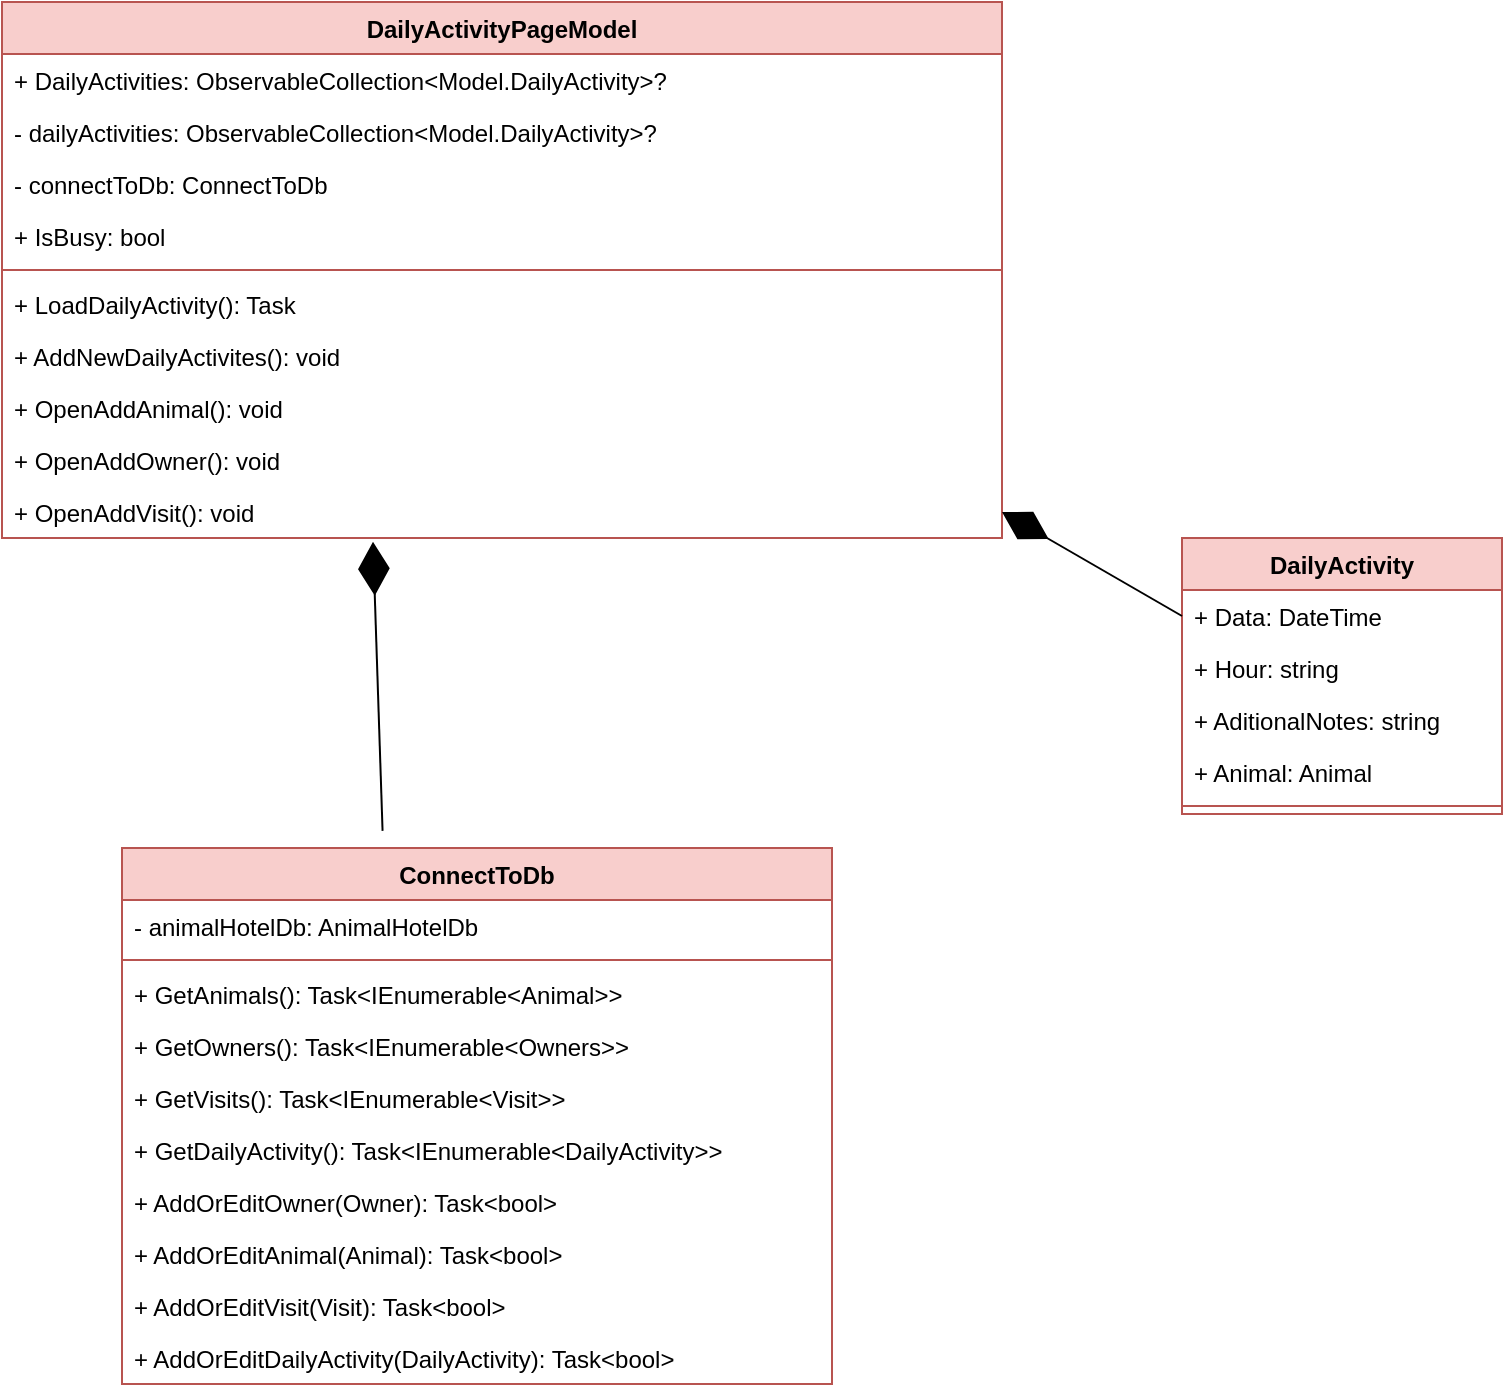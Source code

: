 <mxfile version="24.2.5" type="device">
  <diagram name="Strona-1" id="jf5ZtdbHDAcYf2ofGvuq">
    <mxGraphModel dx="222" dy="1856" grid="1" gridSize="10" guides="1" tooltips="1" connect="1" arrows="1" fold="1" page="1" pageScale="1" pageWidth="827" pageHeight="1169" math="0" shadow="0">
      <root>
        <mxCell id="0" />
        <mxCell id="1" parent="0" />
        <mxCell id="pahmP2nZ2FkC_jEAV4o5-1" value="DailyActivityPageModel" style="swimlane;fontStyle=1;align=center;verticalAlign=top;childLayout=stackLayout;horizontal=1;startSize=26;horizontalStack=0;resizeParent=1;resizeParentMax=0;resizeLast=0;collapsible=1;marginBottom=0;whiteSpace=wrap;html=1;fillColor=#f8cecc;strokeColor=#b85450;" vertex="1" parent="1">
          <mxGeometry x="880" y="162" width="500" height="268" as="geometry" />
        </mxCell>
        <mxCell id="pahmP2nZ2FkC_jEAV4o5-5" value="+ DailyActivities: ObservableCollection&amp;lt;Model.DailyActivity&amp;gt;?" style="text;strokeColor=none;fillColor=none;align=left;verticalAlign=top;spacingLeft=4;spacingRight=4;overflow=hidden;rotatable=0;points=[[0,0.5],[1,0.5]];portConstraint=eastwest;whiteSpace=wrap;html=1;" vertex="1" parent="pahmP2nZ2FkC_jEAV4o5-1">
          <mxGeometry y="26" width="500" height="26" as="geometry" />
        </mxCell>
        <mxCell id="pahmP2nZ2FkC_jEAV4o5-2" value="- dailyActivities: ObservableCollection&amp;lt;Model.DailyActivity&amp;gt;?" style="text;strokeColor=none;fillColor=none;align=left;verticalAlign=top;spacingLeft=4;spacingRight=4;overflow=hidden;rotatable=0;points=[[0,0.5],[1,0.5]];portConstraint=eastwest;whiteSpace=wrap;html=1;" vertex="1" parent="pahmP2nZ2FkC_jEAV4o5-1">
          <mxGeometry y="52" width="500" height="26" as="geometry" />
        </mxCell>
        <mxCell id="pahmP2nZ2FkC_jEAV4o5-7" value="- connectToDb:&amp;nbsp;ConnectToDb&amp;nbsp;" style="text;strokeColor=none;fillColor=none;align=left;verticalAlign=top;spacingLeft=4;spacingRight=4;overflow=hidden;rotatable=0;points=[[0,0.5],[1,0.5]];portConstraint=eastwest;whiteSpace=wrap;html=1;" vertex="1" parent="pahmP2nZ2FkC_jEAV4o5-1">
          <mxGeometry y="78" width="500" height="26" as="geometry" />
        </mxCell>
        <mxCell id="pahmP2nZ2FkC_jEAV4o5-6" value="+ IsBusy: bool" style="text;strokeColor=none;fillColor=none;align=left;verticalAlign=top;spacingLeft=4;spacingRight=4;overflow=hidden;rotatable=0;points=[[0,0.5],[1,0.5]];portConstraint=eastwest;whiteSpace=wrap;html=1;" vertex="1" parent="pahmP2nZ2FkC_jEAV4o5-1">
          <mxGeometry y="104" width="500" height="26" as="geometry" />
        </mxCell>
        <mxCell id="pahmP2nZ2FkC_jEAV4o5-3" value="" style="line;strokeWidth=1;fillColor=none;align=left;verticalAlign=middle;spacingTop=-1;spacingLeft=3;spacingRight=3;rotatable=0;labelPosition=right;points=[];portConstraint=eastwest;strokeColor=inherit;" vertex="1" parent="pahmP2nZ2FkC_jEAV4o5-1">
          <mxGeometry y="130" width="500" height="8" as="geometry" />
        </mxCell>
        <mxCell id="pahmP2nZ2FkC_jEAV4o5-8" value="+ LoadDailyActivity(): Task" style="text;strokeColor=none;fillColor=none;align=left;verticalAlign=top;spacingLeft=4;spacingRight=4;overflow=hidden;rotatable=0;points=[[0,0.5],[1,0.5]];portConstraint=eastwest;whiteSpace=wrap;html=1;" vertex="1" parent="pahmP2nZ2FkC_jEAV4o5-1">
          <mxGeometry y="138" width="500" height="26" as="geometry" />
        </mxCell>
        <mxCell id="pahmP2nZ2FkC_jEAV4o5-4" value="+ AddNewDailyActivites(): void&lt;span style=&quot;color: rgba(0, 0, 0, 0); font-family: monospace; font-size: 0px; text-wrap: nowrap;&quot;&gt;%3CmxGraphModel%3E%3Croot%3E%3CmxCell%20id%3D%220%22%2F%3E%3CmxCell%20id%3D%221%22%20parent%3D%220%22%2F%3E%3CmxCell%20id%3D%222%22%20value%3D%22%2B%20LoadDailyActivity()%3A%20Task%22%20style%3D%22text%3BstrokeColor%3Dnone%3BfillColor%3Dnone%3Balign%3Dleft%3BverticalAlign%3Dtop%3BspacingLeft%3D4%3BspacingRight%3D4%3Boverflow%3Dhidden%3Brotatable%3D0%3Bpoints%3D%5B%5B0%2C0.5%5D%2C%5B1%2C0.5%5D%5D%3BportConstraint%3Deastwest%3BwhiteSpace%3Dwrap%3Bhtml%3D1%3B%22%20vertex%3D%221%22%20parent%3D%221%22%3E%3CmxGeometry%20x%3D%2270%22%20y%3D%22448%22%20width%3D%22500%22%20height%3D%2226%22%20as%3D%22geometry%22%2F%3E%3C%2FmxCell%3E%3C%2Froot%3E%3C%2FmxGraphModel%3E&lt;/span&gt;" style="text;strokeColor=none;fillColor=none;align=left;verticalAlign=top;spacingLeft=4;spacingRight=4;overflow=hidden;rotatable=0;points=[[0,0.5],[1,0.5]];portConstraint=eastwest;whiteSpace=wrap;html=1;" vertex="1" parent="pahmP2nZ2FkC_jEAV4o5-1">
          <mxGeometry y="164" width="500" height="26" as="geometry" />
        </mxCell>
        <mxCell id="pahmP2nZ2FkC_jEAV4o5-10" value="+ OpenAddAnimal(): void&lt;span style=&quot;color: rgba(0, 0, 0, 0); font-family: monospace; font-size: 0px; text-wrap: nowrap;&quot;&gt;%3CmxGraphModel%3E%3Croot%3E%3CmxCell%20id%3D%220%22%2F%3E%3CmxCell%20id%3D%221%22%20parent%3D%220%22%2F%3E%3CmxCell%20id%3D%222%22%20value%3D%22%2B%20LoadDailyActivity()%3A%20Task%22%20style%3D%22text%3BstrokeColor%3Dnone%3BfillColor%3Dnone%3Balign%3Dleft%3BverticalAlign%3Dtop%3BspacingLeft%3D4%3BspacingRight%3D4%3Boverflow%3Dhidden%3Brotatable%3D0%3Bpoints%3D%5B%5B0%2C0.5%5D%2C%5B1%2C0.5%5D%5D%3BportConstraint%3Deastwest%3BwhiteSpace%3Dwrap%3Bhtml%3D1%3B%22%20vertex%3D%221%22%20parent%3D%221%22%3E%3CmxGeometry%20x%3D%2270%22%20y%3D%22448%22%20width%3D%22500%22%20height%3D%2226%22%20as%3D%22geometry%22%2F%3E%3C%2FmxCell%3E%3C%2Froot%3E%3C%2FmxGraphModel%3E&lt;/span&gt;" style="text;strokeColor=none;fillColor=none;align=left;verticalAlign=top;spacingLeft=4;spacingRight=4;overflow=hidden;rotatable=0;points=[[0,0.5],[1,0.5]];portConstraint=eastwest;whiteSpace=wrap;html=1;" vertex="1" parent="pahmP2nZ2FkC_jEAV4o5-1">
          <mxGeometry y="190" width="500" height="26" as="geometry" />
        </mxCell>
        <mxCell id="pahmP2nZ2FkC_jEAV4o5-9" value="+ OpenAddOwner(): void&lt;span style=&quot;color: rgba(0, 0, 0, 0); font-family: monospace; font-size: 0px; text-wrap: nowrap;&quot;&gt;%3CmxGraphModel%3E%3Croot%3E%3CmxCell%20id%3D%220%22%2F%3E%3CmxCell%20id%3D%221%22%20parent%3D%220%22%2F%3E%3CmxCell%20id%3D%222%22%20value%3D%22%2B%20LoadDailyActivity()%3A%20Task%22%20style%3D%22text%3BstrokeColor%3Dnone%3BfillColor%3Dnone%3Balign%3Dleft%3BverticalAlign%3Dtop%3BspacingLeft%3D4%3BspacingRight%3D4%3Boverflow%3Dhidden%3Brotatable%3D0%3Bpoints%3D%5B%5B0%2C0.5%5D%2C%5B1%2C0.5%5D%5D%3BportConstraint%3Deastwest%3BwhiteSpace%3Dwrap%3Bhtml%3D1%3B%22%20vertex%3D%221%22%20parent%3D%221%22%3E%3CmxGeometry%20x%3D%2270%22%20y%3D%22448%22%20width%3D%22500%22%20height%3D%2226%22%20as%3D%22geometry%22%2F%3E%3C%2FmxCell%3E%3C%2Froot%3E%3C%2FmxGraphModel%3E&lt;/span&gt;" style="text;strokeColor=none;fillColor=none;align=left;verticalAlign=top;spacingLeft=4;spacingRight=4;overflow=hidden;rotatable=0;points=[[0,0.5],[1,0.5]];portConstraint=eastwest;whiteSpace=wrap;html=1;" vertex="1" parent="pahmP2nZ2FkC_jEAV4o5-1">
          <mxGeometry y="216" width="500" height="26" as="geometry" />
        </mxCell>
        <mxCell id="pahmP2nZ2FkC_jEAV4o5-11" value="+ OpenAddVisit(): void&lt;span style=&quot;color: rgba(0, 0, 0, 0); font-family: monospace; font-size: 0px; text-wrap: nowrap;&quot;&gt;%3CmxGraphModel%3E%3Croot%3E%3CmxCell%20id%3D%220%22%2F%3E%3CmxCell%20id%3D%221%22%20parent%3D%220%22%2F%3E%3CmxCell%20id%3D%222%22%20value%3D%22%2B%20LoadDailyActivity()%3A%20Task%22%20style%3D%22text%3BstrokeColor%3Dnone%3BfillColor%3Dnone%3Balign%3Dleft%3BverticalAlign%3Dtop%3BspacingLeft%3D4%3BspacingRight%3D4%3Boverflow%3Dhidden%3Brotatable%3D0%3Bpoints%3D%5B%5B0%2C0.5%5D%2C%5B1%2C0.5%5D%5D%3BportConstraint%3Deastwest%3BwhiteSpace%3Dwrap%3Bhtml%3D1%3B%22%20vertex%3D%221%22%20parent%3D%221%22%3E%3CmxGeometry%20x%3D%2270%22%20y%3D%22448%22%20width%3D%22500%22%20height%3D%2226%22%20as%3D%22geometry%22%2F%3E%3C%2FmxCell%3E%3C%2Froot%3E%3C%2FmxGraphModel%3E&lt;/span&gt;" style="text;strokeColor=none;fillColor=none;align=left;verticalAlign=top;spacingLeft=4;spacingRight=4;overflow=hidden;rotatable=0;points=[[0,0.5],[1,0.5]];portConstraint=eastwest;whiteSpace=wrap;html=1;" vertex="1" parent="pahmP2nZ2FkC_jEAV4o5-1">
          <mxGeometry y="242" width="500" height="26" as="geometry" />
        </mxCell>
        <mxCell id="pahmP2nZ2FkC_jEAV4o5-12" value="DailyActivity" style="swimlane;fontStyle=1;align=center;verticalAlign=top;childLayout=stackLayout;horizontal=1;startSize=26;horizontalStack=0;resizeParent=1;resizeParentMax=0;resizeLast=0;collapsible=1;marginBottom=0;whiteSpace=wrap;html=1;fillColor=#f8cecc;strokeColor=#b85450;" vertex="1" parent="1">
          <mxGeometry x="1470" y="430" width="160" height="138" as="geometry" />
        </mxCell>
        <mxCell id="pahmP2nZ2FkC_jEAV4o5-13" value="+ Data: DateTime" style="text;strokeColor=none;fillColor=none;align=left;verticalAlign=top;spacingLeft=4;spacingRight=4;overflow=hidden;rotatable=0;points=[[0,0.5],[1,0.5]];portConstraint=eastwest;whiteSpace=wrap;html=1;" vertex="1" parent="pahmP2nZ2FkC_jEAV4o5-12">
          <mxGeometry y="26" width="160" height="26" as="geometry" />
        </mxCell>
        <mxCell id="pahmP2nZ2FkC_jEAV4o5-14" value="+ Hour: string" style="text;strokeColor=none;fillColor=none;align=left;verticalAlign=top;spacingLeft=4;spacingRight=4;overflow=hidden;rotatable=0;points=[[0,0.5],[1,0.5]];portConstraint=eastwest;whiteSpace=wrap;html=1;" vertex="1" parent="pahmP2nZ2FkC_jEAV4o5-12">
          <mxGeometry y="52" width="160" height="26" as="geometry" />
        </mxCell>
        <mxCell id="pahmP2nZ2FkC_jEAV4o5-15" value="+ AditionalNotes: string" style="text;strokeColor=none;fillColor=none;align=left;verticalAlign=top;spacingLeft=4;spacingRight=4;overflow=hidden;rotatable=0;points=[[0,0.5],[1,0.5]];portConstraint=eastwest;whiteSpace=wrap;html=1;" vertex="1" parent="pahmP2nZ2FkC_jEAV4o5-12">
          <mxGeometry y="78" width="160" height="26" as="geometry" />
        </mxCell>
        <mxCell id="pahmP2nZ2FkC_jEAV4o5-16" value="+ Animal: Animal" style="text;strokeColor=none;fillColor=none;align=left;verticalAlign=top;spacingLeft=4;spacingRight=4;overflow=hidden;rotatable=0;points=[[0,0.5],[1,0.5]];portConstraint=eastwest;whiteSpace=wrap;html=1;" vertex="1" parent="pahmP2nZ2FkC_jEAV4o5-12">
          <mxGeometry y="104" width="160" height="26" as="geometry" />
        </mxCell>
        <mxCell id="pahmP2nZ2FkC_jEAV4o5-17" value="" style="line;strokeWidth=1;fillColor=none;align=left;verticalAlign=middle;spacingTop=-1;spacingLeft=3;spacingRight=3;rotatable=0;labelPosition=right;points=[];portConstraint=eastwest;strokeColor=inherit;" vertex="1" parent="pahmP2nZ2FkC_jEAV4o5-12">
          <mxGeometry y="130" width="160" height="8" as="geometry" />
        </mxCell>
        <mxCell id="pahmP2nZ2FkC_jEAV4o5-18" value="ConnectToDb" style="swimlane;fontStyle=1;align=center;verticalAlign=top;childLayout=stackLayout;horizontal=1;startSize=26;horizontalStack=0;resizeParent=1;resizeParentMax=0;resizeLast=0;collapsible=1;marginBottom=0;whiteSpace=wrap;html=1;fillColor=#f8cecc;strokeColor=#b85450;" vertex="1" parent="1">
          <mxGeometry x="940" y="585" width="355" height="268" as="geometry" />
        </mxCell>
        <mxCell id="pahmP2nZ2FkC_jEAV4o5-19" value="- animalHotelDb: AnimalHotelDb" style="text;strokeColor=none;fillColor=none;align=left;verticalAlign=top;spacingLeft=4;spacingRight=4;overflow=hidden;rotatable=0;points=[[0,0.5],[1,0.5]];portConstraint=eastwest;whiteSpace=wrap;html=1;" vertex="1" parent="pahmP2nZ2FkC_jEAV4o5-18">
          <mxGeometry y="26" width="355" height="26" as="geometry" />
        </mxCell>
        <mxCell id="pahmP2nZ2FkC_jEAV4o5-20" value="" style="line;strokeWidth=1;fillColor=none;align=left;verticalAlign=middle;spacingTop=-1;spacingLeft=3;spacingRight=3;rotatable=0;labelPosition=right;points=[];portConstraint=eastwest;strokeColor=inherit;" vertex="1" parent="pahmP2nZ2FkC_jEAV4o5-18">
          <mxGeometry y="52" width="355" height="8" as="geometry" />
        </mxCell>
        <mxCell id="pahmP2nZ2FkC_jEAV4o5-21" value="+ GetAnimals(): Task&amp;lt;IEnumerable&amp;lt;Animal&amp;gt;&amp;gt;" style="text;strokeColor=none;fillColor=none;align=left;verticalAlign=top;spacingLeft=4;spacingRight=4;overflow=hidden;rotatable=0;points=[[0,0.5],[1,0.5]];portConstraint=eastwest;whiteSpace=wrap;html=1;" vertex="1" parent="pahmP2nZ2FkC_jEAV4o5-18">
          <mxGeometry y="60" width="355" height="26" as="geometry" />
        </mxCell>
        <mxCell id="pahmP2nZ2FkC_jEAV4o5-22" value="+ GetOwners(): Task&amp;lt;IEnumerable&amp;lt;Owners&amp;gt;&amp;gt;" style="text;strokeColor=none;fillColor=none;align=left;verticalAlign=top;spacingLeft=4;spacingRight=4;overflow=hidden;rotatable=0;points=[[0,0.5],[1,0.5]];portConstraint=eastwest;whiteSpace=wrap;html=1;" vertex="1" parent="pahmP2nZ2FkC_jEAV4o5-18">
          <mxGeometry y="86" width="355" height="26" as="geometry" />
        </mxCell>
        <mxCell id="pahmP2nZ2FkC_jEAV4o5-25" value="+ GetVisits(): Task&amp;lt;IEnumerable&amp;lt;Visit&amp;gt;&amp;gt;" style="text;strokeColor=none;fillColor=none;align=left;verticalAlign=top;spacingLeft=4;spacingRight=4;overflow=hidden;rotatable=0;points=[[0,0.5],[1,0.5]];portConstraint=eastwest;whiteSpace=wrap;html=1;" vertex="1" parent="pahmP2nZ2FkC_jEAV4o5-18">
          <mxGeometry y="112" width="355" height="26" as="geometry" />
        </mxCell>
        <mxCell id="pahmP2nZ2FkC_jEAV4o5-24" value="+ GetDailyActivity(): Task&amp;lt;IEnumerable&amp;lt;DailyActivity&amp;gt;&amp;gt;" style="text;strokeColor=none;fillColor=none;align=left;verticalAlign=top;spacingLeft=4;spacingRight=4;overflow=hidden;rotatable=0;points=[[0,0.5],[1,0.5]];portConstraint=eastwest;whiteSpace=wrap;html=1;" vertex="1" parent="pahmP2nZ2FkC_jEAV4o5-18">
          <mxGeometry y="138" width="355" height="26" as="geometry" />
        </mxCell>
        <mxCell id="pahmP2nZ2FkC_jEAV4o5-23" value="+ AddOrEditOwner(Owner): Task&amp;lt;bool&amp;gt;" style="text;strokeColor=none;fillColor=none;align=left;verticalAlign=top;spacingLeft=4;spacingRight=4;overflow=hidden;rotatable=0;points=[[0,0.5],[1,0.5]];portConstraint=eastwest;whiteSpace=wrap;html=1;" vertex="1" parent="pahmP2nZ2FkC_jEAV4o5-18">
          <mxGeometry y="164" width="355" height="26" as="geometry" />
        </mxCell>
        <mxCell id="pahmP2nZ2FkC_jEAV4o5-26" value="+ AddOrEditAnimal(Animal): Task&amp;lt;bool&amp;gt;" style="text;strokeColor=none;fillColor=none;align=left;verticalAlign=top;spacingLeft=4;spacingRight=4;overflow=hidden;rotatable=0;points=[[0,0.5],[1,0.5]];portConstraint=eastwest;whiteSpace=wrap;html=1;" vertex="1" parent="pahmP2nZ2FkC_jEAV4o5-18">
          <mxGeometry y="190" width="355" height="26" as="geometry" />
        </mxCell>
        <mxCell id="pahmP2nZ2FkC_jEAV4o5-27" value="+ AddOrEditVisit(Visit): Task&amp;lt;bool&amp;gt;" style="text;strokeColor=none;fillColor=none;align=left;verticalAlign=top;spacingLeft=4;spacingRight=4;overflow=hidden;rotatable=0;points=[[0,0.5],[1,0.5]];portConstraint=eastwest;whiteSpace=wrap;html=1;" vertex="1" parent="pahmP2nZ2FkC_jEAV4o5-18">
          <mxGeometry y="216" width="355" height="26" as="geometry" />
        </mxCell>
        <mxCell id="pahmP2nZ2FkC_jEAV4o5-28" value="+ AddOrEditDailyActivity(DailyActivity): Task&amp;lt;bool&amp;gt;" style="text;strokeColor=none;fillColor=none;align=left;verticalAlign=top;spacingLeft=4;spacingRight=4;overflow=hidden;rotatable=0;points=[[0,0.5],[1,0.5]];portConstraint=eastwest;whiteSpace=wrap;html=1;" vertex="1" parent="pahmP2nZ2FkC_jEAV4o5-18">
          <mxGeometry y="242" width="355" height="26" as="geometry" />
        </mxCell>
        <mxCell id="pahmP2nZ2FkC_jEAV4o5-29" value="" style="endArrow=diamondThin;endFill=1;endSize=24;html=1;rounded=0;entryX=0.371;entryY=1.074;entryDx=0;entryDy=0;entryPerimeter=0;exitX=0.367;exitY=-0.032;exitDx=0;exitDy=0;exitPerimeter=0;" edge="1" parent="1" source="pahmP2nZ2FkC_jEAV4o5-18" target="pahmP2nZ2FkC_jEAV4o5-11">
          <mxGeometry width="160" relative="1" as="geometry">
            <mxPoint x="1060" y="500" as="sourcePoint" />
            <mxPoint x="1220" y="500" as="targetPoint" />
          </mxGeometry>
        </mxCell>
        <mxCell id="pahmP2nZ2FkC_jEAV4o5-30" value="" style="endArrow=diamondThin;endFill=1;endSize=24;html=1;rounded=0;entryX=1;entryY=0.5;entryDx=0;entryDy=0;exitX=0;exitY=0.5;exitDx=0;exitDy=0;" edge="1" parent="1" source="pahmP2nZ2FkC_jEAV4o5-13" target="pahmP2nZ2FkC_jEAV4o5-11">
          <mxGeometry width="160" relative="1" as="geometry">
            <mxPoint x="1080" y="586" as="sourcePoint" />
            <mxPoint x="1076" y="442" as="targetPoint" />
          </mxGeometry>
        </mxCell>
      </root>
    </mxGraphModel>
  </diagram>
</mxfile>
